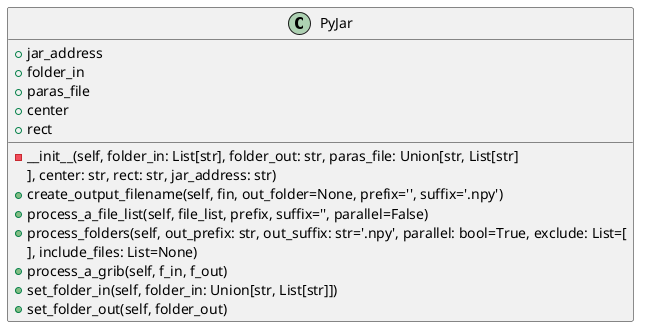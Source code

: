 @startuml
class PyJar {
  +jar_address
  +folder_in
  +paras_file
  +center
  +rect
  -__init__(self, folder_in: List[str], folder_out: str, paras_file: Union[str, List[str]
    ], center: str, rect: str, jar_address: str)
  +create_output_filename(self, fin, out_folder=None, prefix='', suffix='.npy')
  +process_a_file_list(self, file_list, prefix, suffix='', parallel=False)
  +process_folders(self, out_prefix: str, out_suffix: str='.npy', parallel: bool=True, exclude: List=[
    ], include_files: List=None)
  +process_a_grib(self, f_in, f_out)
  +set_folder_in(self, folder_in: Union[str, List[str]])
  +set_folder_out(self, folder_out)
}

@enduml
